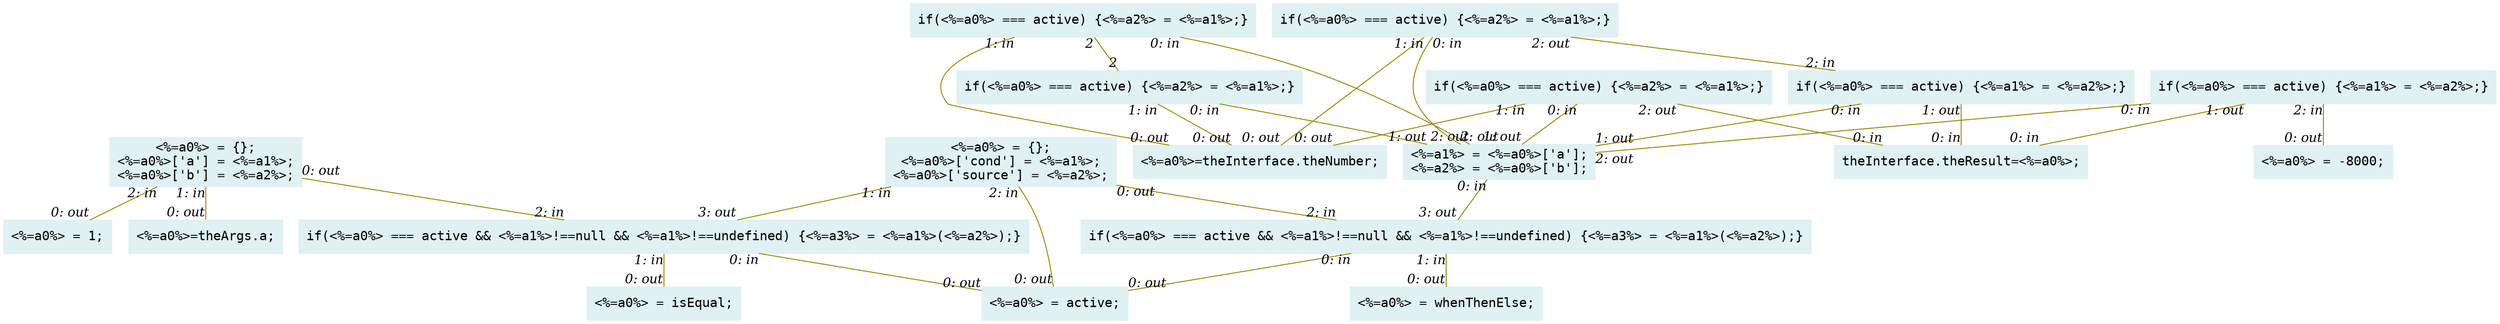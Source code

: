 digraph g{node_10106 [shape="box", style="filled", color="#dff1f2", fontname="Courier", label="<%=a0%>=theArgs.a;
" ]
node_10108 [shape="box", style="filled", color="#dff1f2", fontname="Courier", label="<%=a0%>=theInterface.theNumber;
" ]
node_10110 [shape="box", style="filled", color="#dff1f2", fontname="Courier", label="theInterface.theResult=<%=a0%>;
" ]
node_10150 [shape="box", style="filled", color="#dff1f2", fontname="Courier", label="<%=a0%> = active;
" ]
node_10158 [shape="box", style="filled", color="#dff1f2", fontname="Courier", label="<%=a0%> = isEqual;
" ]
node_10160 [shape="box", style="filled", color="#dff1f2", fontname="Courier", label="<%=a0%> = whenThenElse;
" ]
node_10162 [shape="box", style="filled", color="#dff1f2", fontname="Courier", label="<%=a0%> = 1;
" ]
node_10164 [shape="box", style="filled", color="#dff1f2", fontname="Courier", label="<%=a0%> = -8000;
" ]
node_10166 [shape="box", style="filled", color="#dff1f2", fontname="Courier", label="if(<%=a0%> === active && <%=a1%>!==null && <%=a1%>!==undefined) {<%=a3%> = <%=a1%>(<%=a2%>);}
" ]
node_10171 [shape="box", style="filled", color="#dff1f2", fontname="Courier", label="if(<%=a0%> === active && <%=a1%>!==null && <%=a1%>!==undefined) {<%=a3%> = <%=a1%>(<%=a2%>);}
" ]
node_10228 [shape="box", style="filled", color="#dff1f2", fontname="Courier", label="<%=a0%> = {};
<%=a0%>['a'] = <%=a1%>;
<%=a0%>['b'] = <%=a2%>;
" ]
node_10232 [shape="box", style="filled", color="#dff1f2", fontname="Courier", label="<%=a0%> = {};
<%=a0%>['cond'] = <%=a1%>;
<%=a0%>['source'] = <%=a2%>;
" ]
node_10236 [shape="box", style="filled", color="#dff1f2", fontname="Courier", label="<%=a1%> = <%=a0%>['a'];
<%=a2%> = <%=a0%>['b'];
" ]
node_10244 [shape="box", style="filled", color="#dff1f2", fontname="Courier", label="if(<%=a0%> === active) {<%=a2%> = <%=a1%>;}
" ]
node_10248 [shape="box", style="filled", color="#dff1f2", fontname="Courier", label="if(<%=a0%> === active) {<%=a2%> = <%=a1%>;}
" ]
node_10252 [shape="box", style="filled", color="#dff1f2", fontname="Courier", label="if(<%=a0%> === active) {<%=a1%> = <%=a2%>;}
" ]
node_10256 [shape="box", style="filled", color="#dff1f2", fontname="Courier", label="if(<%=a0%> === active) {<%=a1%> = <%=a2%>;}
" ]
node_10260 [shape="box", style="filled", color="#dff1f2", fontname="Courier", label="if(<%=a0%> === active) {<%=a2%> = <%=a1%>;}
" ]
node_10264 [shape="box", style="filled", color="#dff1f2", fontname="Courier", label="if(<%=a0%> === active) {<%=a2%> = <%=a1%>;}
" ]
node_10166 -> node_10150 [dir=none, arrowHead=none, fontname="Times-Italic", arrowsize=1, color="#9d8400", label="",  headlabel="0: out", taillabel="0: in" ]
node_10166 -> node_10158 [dir=none, arrowHead=none, fontname="Times-Italic", arrowsize=1, color="#9d8400", label="",  headlabel="0: out", taillabel="1: in" ]
node_10171 -> node_10150 [dir=none, arrowHead=none, fontname="Times-Italic", arrowsize=1, color="#9d8400", label="",  headlabel="0: out", taillabel="0: in" ]
node_10171 -> node_10160 [dir=none, arrowHead=none, fontname="Times-Italic", arrowsize=1, color="#9d8400", label="",  headlabel="0: out", taillabel="1: in" ]
node_10228 -> node_10106 [dir=none, arrowHead=none, fontname="Times-Italic", arrowsize=1, color="#9d8400", label="",  headlabel="0: out", taillabel="1: in" ]
node_10228 -> node_10162 [dir=none, arrowHead=none, fontname="Times-Italic", arrowsize=1, color="#9d8400", label="",  headlabel="0: out", taillabel="2: in" ]
node_10228 -> node_10166 [dir=none, arrowHead=none, fontname="Times-Italic", arrowsize=1, color="#9d8400", label="",  headlabel="2: in", taillabel="0: out" ]
node_10232 -> node_10150 [dir=none, arrowHead=none, fontname="Times-Italic", arrowsize=1, color="#9d8400", label="",  headlabel="0: out", taillabel="2: in" ]
node_10232 -> node_10166 [dir=none, arrowHead=none, fontname="Times-Italic", arrowsize=1, color="#9d8400", label="",  headlabel="3: out", taillabel="1: in" ]
node_10232 -> node_10171 [dir=none, arrowHead=none, fontname="Times-Italic", arrowsize=1, color="#9d8400", label="",  headlabel="2: in", taillabel="0: out" ]
node_10236 -> node_10171 [dir=none, arrowHead=none, fontname="Times-Italic", arrowsize=1, color="#9d8400", label="",  headlabel="3: out", taillabel="0: in" ]
node_10244 -> node_10236 [dir=none, arrowHead=none, fontname="Times-Italic", arrowsize=1, color="#9d8400", label="",  headlabel="1: out", taillabel="0: in" ]
node_10244 -> node_10108 [dir=none, arrowHead=none, fontname="Times-Italic", arrowsize=1, color="#9d8400", label="",  headlabel="0: out", taillabel="1: in" ]
node_10244 -> node_10110 [dir=none, arrowHead=none, fontname="Times-Italic", arrowsize=1, color="#9d8400", label="",  headlabel="0: in", taillabel="2: out" ]
node_10248 -> node_10236 [dir=none, arrowHead=none, fontname="Times-Italic", arrowsize=1, color="#9d8400", label="",  headlabel="1: out", taillabel="0: in" ]
node_10248 -> node_10108 [dir=none, arrowHead=none, fontname="Times-Italic", arrowsize=1, color="#9d8400", label="",  headlabel="0: out", taillabel="1: in" ]
node_10252 -> node_10236 [dir=none, arrowHead=none, fontname="Times-Italic", arrowsize=1, color="#9d8400", label="",  headlabel="1: out", taillabel="0: in" ]
node_10252 -> node_10110 [dir=none, arrowHead=none, fontname="Times-Italic", arrowsize=1, color="#9d8400", label="",  headlabel="0: in", taillabel="1: out" ]
node_10256 -> node_10236 [dir=none, arrowHead=none, fontname="Times-Italic", arrowsize=1, color="#9d8400", label="",  headlabel="2: out", taillabel="0: in" ]
node_10256 -> node_10110 [dir=none, arrowHead=none, fontname="Times-Italic", arrowsize=1, color="#9d8400", label="",  headlabel="0: in", taillabel="1: out" ]
node_10256 -> node_10164 [dir=none, arrowHead=none, fontname="Times-Italic", arrowsize=1, color="#9d8400", label="",  headlabel="0: out", taillabel="2: in" ]
node_10260 -> node_10236 [dir=none, arrowHead=none, fontname="Times-Italic", arrowsize=1, color="#9d8400", label="",  headlabel="2: out", taillabel="0: in" ]
node_10260 -> node_10108 [dir=none, arrowHead=none, fontname="Times-Italic", arrowsize=1, color="#9d8400", label="",  headlabel="0: out", taillabel="1: in" ]
node_10260 -> node_10248 [dir=none, arrowHead=none, fontname="Times-Italic", arrowsize=1, color="#9d8400", label="",  headlabel="2", taillabel="2" ]
node_10264 -> node_10236 [dir=none, arrowHead=none, fontname="Times-Italic", arrowsize=1, color="#9d8400", label="",  headlabel="2: out", taillabel="0: in" ]
node_10264 -> node_10108 [dir=none, arrowHead=none, fontname="Times-Italic", arrowsize=1, color="#9d8400", label="",  headlabel="0: out", taillabel="1: in" ]
node_10264 -> node_10252 [dir=none, arrowHead=none, fontname="Times-Italic", arrowsize=1, color="#9d8400", label="",  headlabel="2: in", taillabel="2: out" ]
}